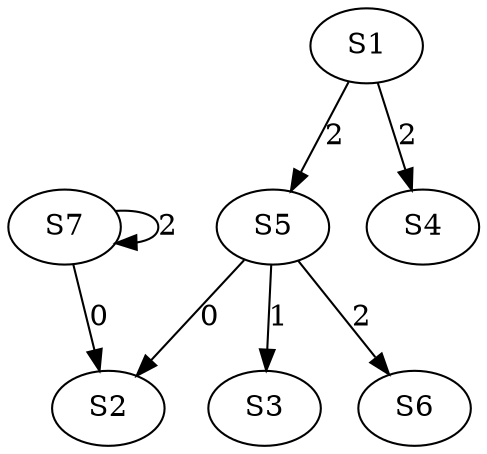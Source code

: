 strict digraph {
	S7 -> S2 [ label = 0 ];
	S5 -> S3 [ label = 1 ];
	S1 -> S4 [ label = 2 ];
	S1 -> S5 [ label = 2 ];
	S5 -> S6 [ label = 2 ];
	S7 -> S7 [ label = 2 ];
	S5 -> S2 [ label = 0 ];
}